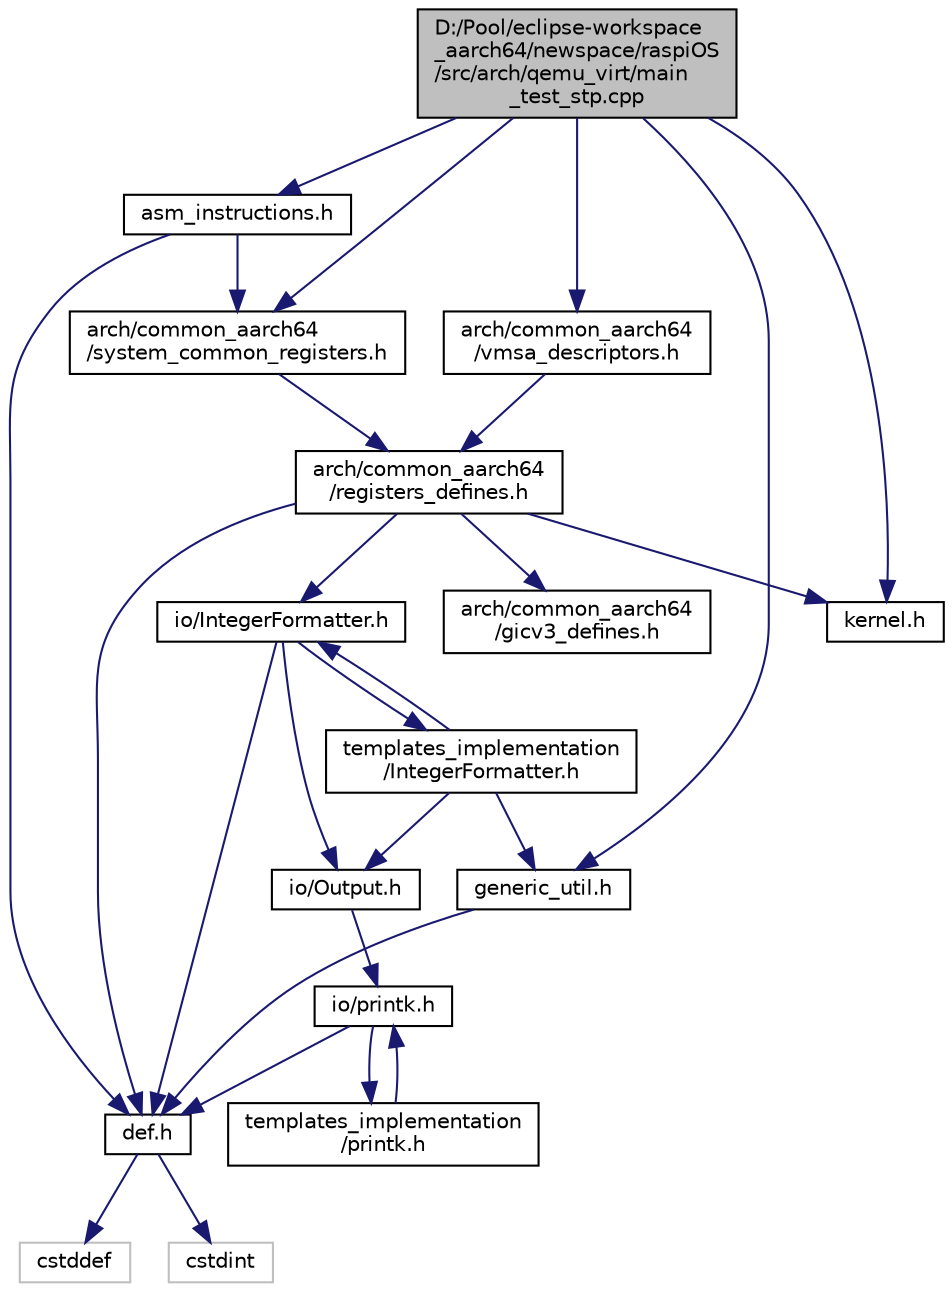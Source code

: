 digraph "D:/Pool/eclipse-workspace_aarch64/newspace/raspiOS/src/arch/qemu_virt/main_test_stp.cpp"
{
  edge [fontname="Helvetica",fontsize="10",labelfontname="Helvetica",labelfontsize="10"];
  node [fontname="Helvetica",fontsize="10",shape=record];
  Node3037 [label="D:/Pool/eclipse-workspace\l_aarch64/newspace/raspiOS\l/src/arch/qemu_virt/main\l_test_stp.cpp",height=0.2,width=0.4,color="black", fillcolor="grey75", style="filled", fontcolor="black"];
  Node3037 -> Node3038 [color="midnightblue",fontsize="10",style="solid",fontname="Helvetica"];
  Node3038 [label="asm_instructions.h",height=0.2,width=0.4,color="black", fillcolor="white", style="filled",URL="$d8/d2f/asm__instructions_8h.html"];
  Node3038 -> Node3039 [color="midnightblue",fontsize="10",style="solid",fontname="Helvetica"];
  Node3039 [label="def.h",height=0.2,width=0.4,color="black", fillcolor="white", style="filled",URL="$d4/da4/def_8h.html"];
  Node3039 -> Node3040 [color="midnightblue",fontsize="10",style="solid",fontname="Helvetica"];
  Node3040 [label="cstddef",height=0.2,width=0.4,color="grey75", fillcolor="white", style="filled"];
  Node3039 -> Node3041 [color="midnightblue",fontsize="10",style="solid",fontname="Helvetica"];
  Node3041 [label="cstdint",height=0.2,width=0.4,color="grey75", fillcolor="white", style="filled"];
  Node3038 -> Node3042 [color="midnightblue",fontsize="10",style="solid",fontname="Helvetica"];
  Node3042 [label="arch/common_aarch64\l/system_common_registers.h",height=0.2,width=0.4,color="black", fillcolor="white", style="filled",URL="$d4/d1f/system__common__registers_8h.html"];
  Node3042 -> Node3043 [color="midnightblue",fontsize="10",style="solid",fontname="Helvetica"];
  Node3043 [label="arch/common_aarch64\l/registers_defines.h",height=0.2,width=0.4,color="black", fillcolor="white", style="filled",URL="$d1/dbd/registers__defines_8h.html"];
  Node3043 -> Node3039 [color="midnightblue",fontsize="10",style="solid",fontname="Helvetica"];
  Node3043 -> Node3044 [color="midnightblue",fontsize="10",style="solid",fontname="Helvetica"];
  Node3044 [label="kernel.h",height=0.2,width=0.4,color="black", fillcolor="white", style="filled",URL="$d0/daa/kernel_8h.html"];
  Node3043 -> Node3045 [color="midnightblue",fontsize="10",style="solid",fontname="Helvetica"];
  Node3045 [label="io/IntegerFormatter.h",height=0.2,width=0.4,color="black", fillcolor="white", style="filled",URL="$d5/d7b/io_2_integer_formatter_8h.html"];
  Node3045 -> Node3039 [color="midnightblue",fontsize="10",style="solid",fontname="Helvetica"];
  Node3045 -> Node3046 [color="midnightblue",fontsize="10",style="solid",fontname="Helvetica"];
  Node3046 [label="io/Output.h",height=0.2,width=0.4,color="black", fillcolor="white", style="filled",URL="$d6/d77/_output_8h.html"];
  Node3046 -> Node3047 [color="midnightblue",fontsize="10",style="solid",fontname="Helvetica"];
  Node3047 [label="io/printk.h",height=0.2,width=0.4,color="black", fillcolor="white", style="filled",URL="$dd/d17/io_2printk_8h.html"];
  Node3047 -> Node3039 [color="midnightblue",fontsize="10",style="solid",fontname="Helvetica"];
  Node3047 -> Node3048 [color="midnightblue",fontsize="10",style="solid",fontname="Helvetica"];
  Node3048 [label="templates_implementation\l/printk.h",height=0.2,width=0.4,color="black", fillcolor="white", style="filled",URL="$d7/d95/templates__implementation_2printk_8h.html"];
  Node3048 -> Node3047 [color="midnightblue",fontsize="10",style="solid",fontname="Helvetica"];
  Node3045 -> Node3049 [color="midnightblue",fontsize="10",style="solid",fontname="Helvetica"];
  Node3049 [label="templates_implementation\l/IntegerFormatter.h",height=0.2,width=0.4,color="black", fillcolor="white", style="filled",URL="$dc/d84/templates__implementation_2_integer_formatter_8h.html"];
  Node3049 -> Node3045 [color="midnightblue",fontsize="10",style="solid",fontname="Helvetica"];
  Node3049 -> Node3050 [color="midnightblue",fontsize="10",style="solid",fontname="Helvetica"];
  Node3050 [label="generic_util.h",height=0.2,width=0.4,color="black", fillcolor="white", style="filled",URL="$d6/d93/generic__util_8h.html"];
  Node3050 -> Node3039 [color="midnightblue",fontsize="10",style="solid",fontname="Helvetica"];
  Node3049 -> Node3046 [color="midnightblue",fontsize="10",style="solid",fontname="Helvetica"];
  Node3043 -> Node3051 [color="midnightblue",fontsize="10",style="solid",fontname="Helvetica"];
  Node3051 [label="arch/common_aarch64\l/gicv3_defines.h",height=0.2,width=0.4,color="black", fillcolor="white", style="filled",URL="$d5/d80/gicv3__defines_8h.html"];
  Node3037 -> Node3042 [color="midnightblue",fontsize="10",style="solid",fontname="Helvetica"];
  Node3037 -> Node3052 [color="midnightblue",fontsize="10",style="solid",fontname="Helvetica"];
  Node3052 [label="arch/common_aarch64\l/vmsa_descriptors.h",height=0.2,width=0.4,color="black", fillcolor="white", style="filled",URL="$d5/d72/vmsa__descriptors_8h.html"];
  Node3052 -> Node3043 [color="midnightblue",fontsize="10",style="solid",fontname="Helvetica"];
  Node3037 -> Node3050 [color="midnightblue",fontsize="10",style="solid",fontname="Helvetica"];
  Node3037 -> Node3044 [color="midnightblue",fontsize="10",style="solid",fontname="Helvetica"];
}
